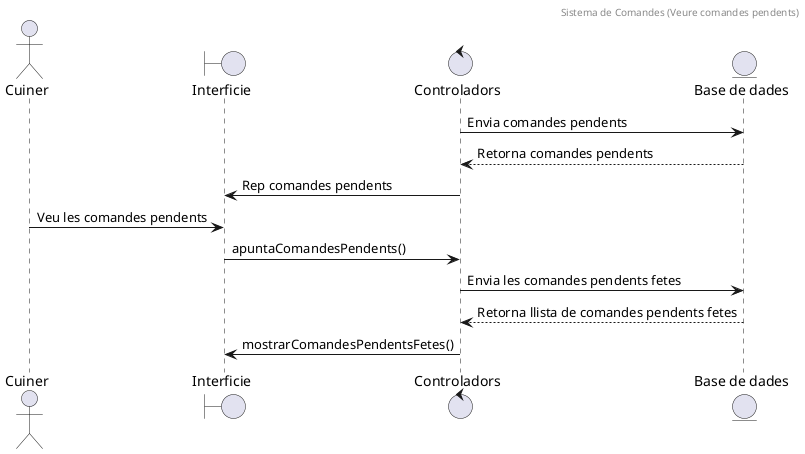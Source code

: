 @startuml
'https://plantuml.com/sequence-diagram
header "Sistema de Comandes (Veure comandes pendents)"
actor Cuiner as cu
boundary Interficie
control Controladors
entity "Base de dades" as BBDD

Controladors -> BBDD: Envia comandes pendents
BBDD --> Controladors: Retorna comandes pendents
Controladors -> Interficie: Rep comandes pendents
cu -> Interficie : Veu les comandes pendents
Interficie -> Controladors : apuntaComandesPendents()
Controladors -> BBDD : Envia les comandes pendents fetes
BBDD --> Controladors : Retorna llista de comandes pendents fetes
Controladors -> Interficie : mostrarComandesPendentsFetes()

@enduml